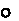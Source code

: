 beginfig(1)
  path p;
  p := (1,2){curl 1} ..(3,4) ..(1,2) ..{curl 1}(1,2);
  show p;
  draw p;
endfig;

